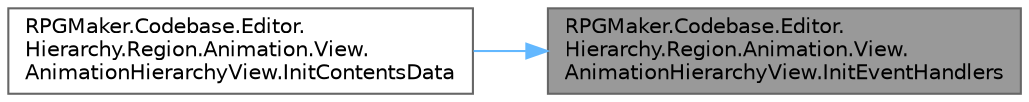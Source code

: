 digraph "RPGMaker.Codebase.Editor.Hierarchy.Region.Animation.View.AnimationHierarchyView.InitEventHandlers"
{
 // LATEX_PDF_SIZE
  bgcolor="transparent";
  edge [fontname=Helvetica,fontsize=10,labelfontname=Helvetica,labelfontsize=10];
  node [fontname=Helvetica,fontsize=10,shape=box,height=0.2,width=0.4];
  rankdir="RL";
  Node1 [id="Node000001",label="RPGMaker.Codebase.Editor.\lHierarchy.Region.Animation.View.\lAnimationHierarchyView.InitEventHandlers",height=0.2,width=0.4,color="gray40", fillcolor="grey60", style="filled", fontcolor="black",tooltip="😁 イベントの初期設定"];
  Node1 -> Node2 [id="edge1_Node000001_Node000002",dir="back",color="steelblue1",style="solid",tooltip=" "];
  Node2 [id="Node000002",label="RPGMaker.Codebase.Editor.\lHierarchy.Region.Animation.View.\lAnimationHierarchyView.InitContentsData",height=0.2,width=0.4,color="grey40", fillcolor="white", style="filled",URL="$dd/dff/class_r_p_g_maker_1_1_codebase_1_1_editor_1_1_hierarchy_1_1_region_1_1_animation_1_1_view_1_1_animation_hierarchy_view.html#ae23895ebe0aab6e9778c1cc298decac2",tooltip="😁 各コンテンツデータの初期化"];
}
